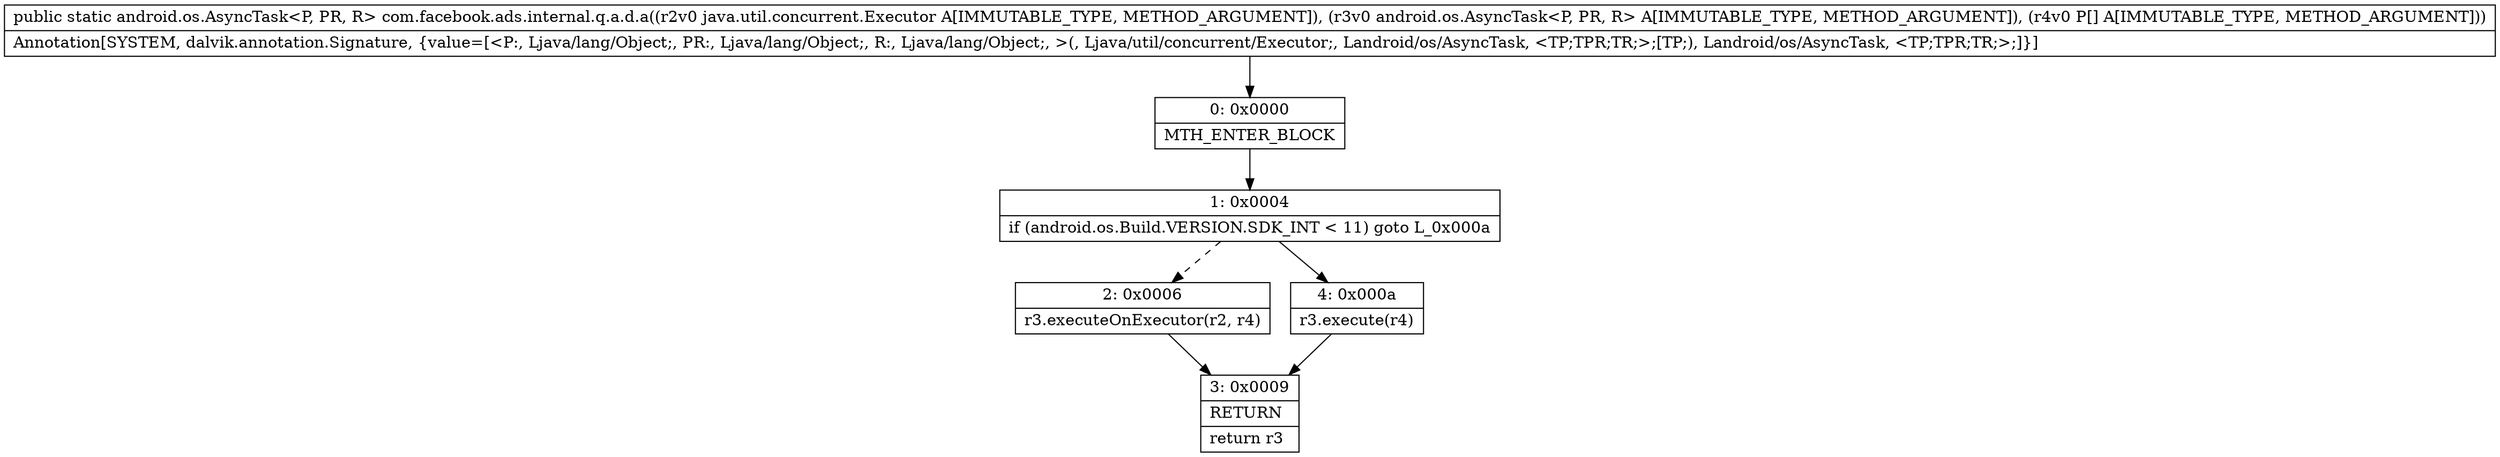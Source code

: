digraph "CFG forcom.facebook.ads.internal.q.a.d.a(Ljava\/util\/concurrent\/Executor;Landroid\/os\/AsyncTask;[Ljava\/lang\/Object;)Landroid\/os\/AsyncTask;" {
Node_0 [shape=record,label="{0\:\ 0x0000|MTH_ENTER_BLOCK\l}"];
Node_1 [shape=record,label="{1\:\ 0x0004|if (android.os.Build.VERSION.SDK_INT \< 11) goto L_0x000a\l}"];
Node_2 [shape=record,label="{2\:\ 0x0006|r3.executeOnExecutor(r2, r4)\l}"];
Node_3 [shape=record,label="{3\:\ 0x0009|RETURN\l|return r3\l}"];
Node_4 [shape=record,label="{4\:\ 0x000a|r3.execute(r4)\l}"];
MethodNode[shape=record,label="{public static android.os.AsyncTask\<P, PR, R\> com.facebook.ads.internal.q.a.d.a((r2v0 java.util.concurrent.Executor A[IMMUTABLE_TYPE, METHOD_ARGUMENT]), (r3v0 android.os.AsyncTask\<P, PR, R\> A[IMMUTABLE_TYPE, METHOD_ARGUMENT]), (r4v0 P[] A[IMMUTABLE_TYPE, METHOD_ARGUMENT]))  | Annotation[SYSTEM, dalvik.annotation.Signature, \{value=[\<P:, Ljava\/lang\/Object;, PR:, Ljava\/lang\/Object;, R:, Ljava\/lang\/Object;, \>(, Ljava\/util\/concurrent\/Executor;, Landroid\/os\/AsyncTask, \<TP;TPR;TR;\>;[TP;), Landroid\/os\/AsyncTask, \<TP;TPR;TR;\>;]\}]\l}"];
MethodNode -> Node_0;
Node_0 -> Node_1;
Node_1 -> Node_2[style=dashed];
Node_1 -> Node_4;
Node_2 -> Node_3;
Node_4 -> Node_3;
}

